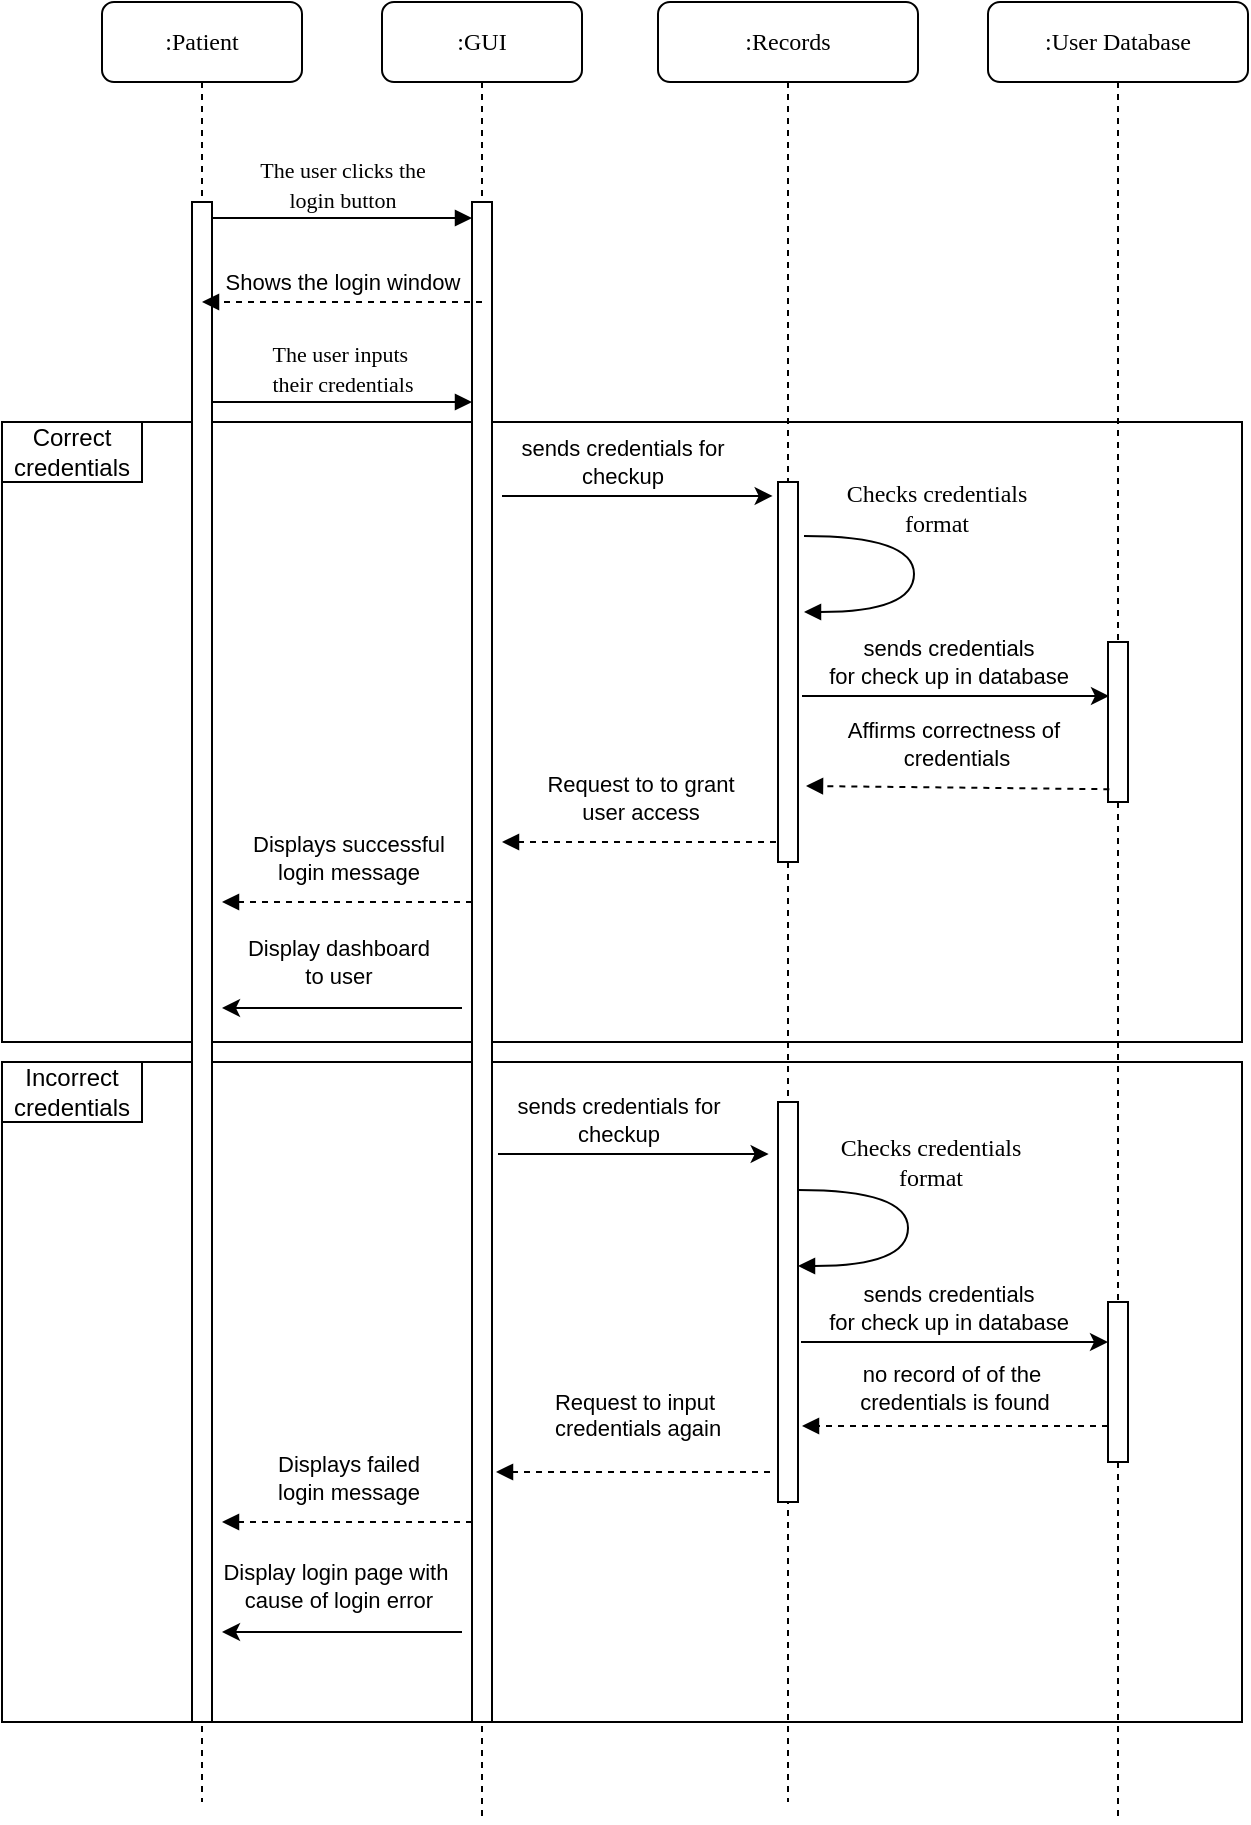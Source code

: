 <mxfile version="24.7.17">
  <diagram name="Page-1" id="13e1069c-82ec-6db2-03f1-153e76fe0fe0">
    <mxGraphModel dx="1213" dy="663" grid="1" gridSize="10" guides="1" tooltips="1" connect="1" arrows="1" fold="1" page="1" pageScale="1" pageWidth="1100" pageHeight="850" background="none" math="0" shadow="0">
      <root>
        <mxCell id="0" />
        <mxCell id="1" parent="0" />
        <mxCell id="_YgqkLYI4GzV4CjIsU5T-50" value="" style="rounded=0;whiteSpace=wrap;html=1;" parent="1" vertex="1">
          <mxGeometry x="50" y="610" width="620" height="330" as="geometry" />
        </mxCell>
        <mxCell id="_YgqkLYI4GzV4CjIsU5T-29" value="" style="rounded=0;whiteSpace=wrap;html=1;" parent="1" vertex="1">
          <mxGeometry x="50" y="290" width="620" height="310" as="geometry" />
        </mxCell>
        <mxCell id="7baba1c4bc27f4b0-2" value=":GUI" style="shape=umlLifeline;perimeter=lifelinePerimeter;whiteSpace=wrap;html=1;container=1;collapsible=0;recursiveResize=0;outlineConnect=0;rounded=1;shadow=0;comic=0;labelBackgroundColor=none;strokeWidth=1;fontFamily=Verdana;fontSize=12;align=center;" parent="1" vertex="1">
          <mxGeometry x="240" y="80" width="100" height="910" as="geometry" />
        </mxCell>
        <mxCell id="7baba1c4bc27f4b0-10" value="" style="html=1;points=[];perimeter=orthogonalPerimeter;rounded=0;shadow=0;comic=0;labelBackgroundColor=none;strokeWidth=1;fontFamily=Verdana;fontSize=12;align=center;" parent="7baba1c4bc27f4b0-2" vertex="1">
          <mxGeometry x="45" y="100" width="10" height="760" as="geometry" />
        </mxCell>
        <mxCell id="_YgqkLYI4GzV4CjIsU5T-8" value="&lt;font style=&quot;font-size: 11px;&quot;&gt;The user inputs&amp;nbsp;&lt;br&gt;their credentials&lt;/font&gt;" style="html=1;verticalAlign=bottom;endArrow=block;entryX=0;entryY=0;labelBackgroundColor=none;fontFamily=Verdana;fontSize=12;edgeStyle=elbowEdgeStyle;elbow=vertical;" parent="7baba1c4bc27f4b0-2" edge="1">
          <mxGeometry relative="1" as="geometry">
            <mxPoint x="-85" y="200" as="sourcePoint" />
            <mxPoint x="45" y="200" as="targetPoint" />
          </mxGeometry>
        </mxCell>
        <mxCell id="_YgqkLYI4GzV4CjIsU5T-19" value="" style="html=1;verticalAlign=bottom;labelBackgroundColor=none;endArrow=block;endFill=1;dashed=1;rounded=0;exitX=0.067;exitY=0.92;exitDx=0;exitDy=0;exitPerimeter=0;" parent="7baba1c4bc27f4b0-2" edge="1">
          <mxGeometry width="160" relative="1" as="geometry">
            <mxPoint x="197" y="420" as="sourcePoint" />
            <mxPoint x="60" y="420" as="targetPoint" />
          </mxGeometry>
        </mxCell>
        <mxCell id="_YgqkLYI4GzV4CjIsU5T-20" value="Request to to grant&lt;br&gt;user access" style="edgeLabel;html=1;align=center;verticalAlign=middle;resizable=0;points=[];" parent="_YgqkLYI4GzV4CjIsU5T-19" vertex="1" connectable="0">
          <mxGeometry x="0.101" y="-1" relative="1" as="geometry">
            <mxPoint x="7" y="-21" as="offset" />
          </mxGeometry>
        </mxCell>
        <mxCell id="_YgqkLYI4GzV4CjIsU5T-46" value="" style="html=1;verticalAlign=bottom;labelBackgroundColor=none;endArrow=block;endFill=1;dashed=1;rounded=0;exitX=0.067;exitY=0.92;exitDx=0;exitDy=0;exitPerimeter=0;" parent="7baba1c4bc27f4b0-2" edge="1">
          <mxGeometry width="160" relative="1" as="geometry">
            <mxPoint x="45" y="760" as="sourcePoint" />
            <mxPoint x="-80" y="760" as="targetPoint" />
          </mxGeometry>
        </mxCell>
        <mxCell id="_YgqkLYI4GzV4CjIsU5T-47" value="Displays failed&lt;br&gt;login message" style="edgeLabel;html=1;align=center;verticalAlign=middle;resizable=0;points=[];" parent="_YgqkLYI4GzV4CjIsU5T-46" vertex="1" connectable="0">
          <mxGeometry x="0.101" y="-1" relative="1" as="geometry">
            <mxPoint x="7" y="-21" as="offset" />
          </mxGeometry>
        </mxCell>
        <mxCell id="_YgqkLYI4GzV4CjIsU5T-48" value="" style="endArrow=classic;html=1;rounded=0;" parent="7baba1c4bc27f4b0-2" edge="1">
          <mxGeometry width="50" height="50" relative="1" as="geometry">
            <mxPoint x="40" y="815" as="sourcePoint" />
            <mxPoint x="-80" y="815" as="targetPoint" />
          </mxGeometry>
        </mxCell>
        <mxCell id="_YgqkLYI4GzV4CjIsU5T-49" value="Display login page with&amp;nbsp;&lt;br&gt;cause of login error" style="edgeLabel;html=1;align=center;verticalAlign=middle;resizable=0;points=[];" parent="_YgqkLYI4GzV4CjIsU5T-48" vertex="1" connectable="0">
          <mxGeometry x="0.034" y="5" relative="1" as="geometry">
            <mxPoint y="-28" as="offset" />
          </mxGeometry>
        </mxCell>
        <mxCell id="7baba1c4bc27f4b0-8" value=":Patient" style="shape=umlLifeline;perimeter=lifelinePerimeter;whiteSpace=wrap;html=1;container=1;collapsible=0;recursiveResize=0;outlineConnect=0;rounded=1;shadow=0;comic=0;labelBackgroundColor=none;strokeWidth=1;fontFamily=Verdana;fontSize=12;align=center;" parent="1" vertex="1">
          <mxGeometry x="100" y="80" width="100" height="900" as="geometry" />
        </mxCell>
        <mxCell id="7baba1c4bc27f4b0-9" value="" style="html=1;points=[];perimeter=orthogonalPerimeter;rounded=0;shadow=0;comic=0;labelBackgroundColor=none;strokeWidth=1;fontFamily=Verdana;fontSize=12;align=center;" parent="7baba1c4bc27f4b0-8" vertex="1">
          <mxGeometry x="45" y="100" width="10" height="760" as="geometry" />
        </mxCell>
        <mxCell id="_YgqkLYI4GzV4CjIsU5T-21" value="" style="html=1;verticalAlign=bottom;labelBackgroundColor=none;endArrow=block;endFill=1;dashed=1;rounded=0;exitX=0.067;exitY=0.92;exitDx=0;exitDy=0;exitPerimeter=0;" parent="7baba1c4bc27f4b0-8" edge="1">
          <mxGeometry width="160" relative="1" as="geometry">
            <mxPoint x="185" y="450" as="sourcePoint" />
            <mxPoint x="60" y="450" as="targetPoint" />
          </mxGeometry>
        </mxCell>
        <mxCell id="_YgqkLYI4GzV4CjIsU5T-22" value="Displays successful&lt;br&gt;login message" style="edgeLabel;html=1;align=center;verticalAlign=middle;resizable=0;points=[];" parent="_YgqkLYI4GzV4CjIsU5T-21" vertex="1" connectable="0">
          <mxGeometry x="0.101" y="-1" relative="1" as="geometry">
            <mxPoint x="7" y="-21" as="offset" />
          </mxGeometry>
        </mxCell>
        <mxCell id="7baba1c4bc27f4b0-11" value="&lt;font style=&quot;font-size: 11px;&quot;&gt;The user clicks the&lt;br&gt;login button&lt;/font&gt;" style="html=1;verticalAlign=bottom;endArrow=block;entryX=0;entryY=0;labelBackgroundColor=none;fontFamily=Verdana;fontSize=12;edgeStyle=elbowEdgeStyle;elbow=vertical;" parent="1" edge="1">
          <mxGeometry relative="1" as="geometry">
            <mxPoint x="155" y="188" as="sourcePoint" />
            <mxPoint x="285" y="188.0" as="targetPoint" />
          </mxGeometry>
        </mxCell>
        <mxCell id="_YgqkLYI4GzV4CjIsU5T-3" value=":User Database" style="shape=umlLifeline;perimeter=lifelinePerimeter;whiteSpace=wrap;html=1;container=1;collapsible=0;recursiveResize=0;outlineConnect=0;rounded=1;shadow=0;comic=0;labelBackgroundColor=none;strokeWidth=1;fontFamily=Verdana;fontSize=12;align=center;" parent="1" vertex="1">
          <mxGeometry x="543" y="80" width="130" height="910" as="geometry" />
        </mxCell>
        <mxCell id="_YgqkLYI4GzV4CjIsU5T-10" value="" style="html=1;points=[];perimeter=orthogonalPerimeter;rounded=0;shadow=0;comic=0;labelBackgroundColor=none;strokeWidth=1;fontFamily=Verdana;fontSize=12;align=center;" parent="_YgqkLYI4GzV4CjIsU5T-3" vertex="1">
          <mxGeometry x="60" y="320" width="10" height="80" as="geometry" />
        </mxCell>
        <mxCell id="_YgqkLYI4GzV4CjIsU5T-39" value="" style="endArrow=classic;html=1;rounded=0;" parent="_YgqkLYI4GzV4CjIsU5T-3" edge="1">
          <mxGeometry width="50" height="50" relative="1" as="geometry">
            <mxPoint x="-93.5" y="670" as="sourcePoint" />
            <mxPoint x="60" y="670.01" as="targetPoint" />
          </mxGeometry>
        </mxCell>
        <mxCell id="_YgqkLYI4GzV4CjIsU5T-40" value="sends credentials&lt;br&gt;for check up in database" style="edgeLabel;html=1;align=center;verticalAlign=middle;resizable=0;points=[];" parent="_YgqkLYI4GzV4CjIsU5T-39" vertex="1" connectable="0">
          <mxGeometry x="0.004" y="-2" relative="1" as="geometry">
            <mxPoint x="-4" y="-19" as="offset" />
          </mxGeometry>
        </mxCell>
        <mxCell id="_YgqkLYI4GzV4CjIsU5T-41" value="" style="html=1;points=[];perimeter=orthogonalPerimeter;rounded=0;shadow=0;comic=0;labelBackgroundColor=none;strokeWidth=1;fontFamily=Verdana;fontSize=12;align=center;" parent="_YgqkLYI4GzV4CjIsU5T-3" vertex="1">
          <mxGeometry x="60" y="650" width="10" height="80" as="geometry" />
        </mxCell>
        <mxCell id="_YgqkLYI4GzV4CjIsU5T-42" value="" style="html=1;verticalAlign=bottom;labelBackgroundColor=none;endArrow=block;endFill=1;dashed=1;rounded=0;exitX=0.067;exitY=0.92;exitDx=0;exitDy=0;exitPerimeter=0;" parent="_YgqkLYI4GzV4CjIsU5T-3" edge="1">
          <mxGeometry width="160" relative="1" as="geometry">
            <mxPoint x="60" y="712" as="sourcePoint" />
            <mxPoint x="-93" y="712" as="targetPoint" />
          </mxGeometry>
        </mxCell>
        <mxCell id="_YgqkLYI4GzV4CjIsU5T-43" value="no record of of the&amp;nbsp;&lt;br&gt;credentials is found" style="edgeLabel;html=1;align=center;verticalAlign=middle;resizable=0;points=[];" parent="_YgqkLYI4GzV4CjIsU5T-42" vertex="1" connectable="0">
          <mxGeometry x="0.101" y="-1" relative="1" as="geometry">
            <mxPoint x="7" y="-18" as="offset" />
          </mxGeometry>
        </mxCell>
        <mxCell id="_YgqkLYI4GzV4CjIsU5T-4" value="Checks credentials&lt;br&gt;format" style="html=1;verticalAlign=bottom;endArrow=block;labelBackgroundColor=none;fontFamily=Verdana;fontSize=12;elbow=vertical;edgeStyle=orthogonalEdgeStyle;curved=1;exitX=1.038;exitY=0.345;exitPerimeter=0;" parent="1" edge="1">
          <mxGeometry x="-0.216" y="11" relative="1" as="geometry">
            <mxPoint x="451" y="347" as="sourcePoint" />
            <mxPoint x="451" y="385" as="targetPoint" />
            <Array as="points">
              <mxPoint x="506" y="347" />
              <mxPoint x="506" y="385" />
            </Array>
            <mxPoint as="offset" />
          </mxGeometry>
        </mxCell>
        <mxCell id="_YgqkLYI4GzV4CjIsU5T-6" value="" style="html=1;verticalAlign=bottom;labelBackgroundColor=none;endArrow=block;endFill=1;dashed=1;rounded=0;" parent="1" target="7baba1c4bc27f4b0-8" edge="1">
          <mxGeometry width="160" relative="1" as="geometry">
            <mxPoint x="290" y="230" as="sourcePoint" />
            <mxPoint x="470" y="230" as="targetPoint" />
          </mxGeometry>
        </mxCell>
        <mxCell id="_YgqkLYI4GzV4CjIsU5T-7" value="Shows the login window" style="edgeLabel;html=1;align=center;verticalAlign=middle;resizable=0;points=[];" parent="_YgqkLYI4GzV4CjIsU5T-6" vertex="1" connectable="0">
          <mxGeometry x="0.101" y="-1" relative="1" as="geometry">
            <mxPoint x="7" y="-9" as="offset" />
          </mxGeometry>
        </mxCell>
        <mxCell id="_YgqkLYI4GzV4CjIsU5T-11" value="" style="endArrow=classic;html=1;rounded=0;entryX=-0.267;entryY=0.042;entryDx=0;entryDy=0;entryPerimeter=0;" parent="1" edge="1">
          <mxGeometry width="50" height="50" relative="1" as="geometry">
            <mxPoint x="300" y="327" as="sourcePoint" />
            <mxPoint x="435.33" y="326.98" as="targetPoint" />
          </mxGeometry>
        </mxCell>
        <mxCell id="_YgqkLYI4GzV4CjIsU5T-12" value="sends credentials for&lt;br&gt;checkup" style="edgeLabel;html=1;align=center;verticalAlign=middle;resizable=0;points=[];" parent="_YgqkLYI4GzV4CjIsU5T-11" vertex="1" connectable="0">
          <mxGeometry x="0.095" y="1" relative="1" as="geometry">
            <mxPoint x="-14" y="-16" as="offset" />
          </mxGeometry>
        </mxCell>
        <mxCell id="_YgqkLYI4GzV4CjIsU5T-13" value=":Records" style="shape=umlLifeline;perimeter=lifelinePerimeter;whiteSpace=wrap;html=1;container=1;collapsible=0;recursiveResize=0;outlineConnect=0;rounded=1;shadow=0;comic=0;labelBackgroundColor=none;strokeWidth=1;fontFamily=Verdana;fontSize=12;align=center;" parent="1" vertex="1">
          <mxGeometry x="378" y="80" width="130" height="900" as="geometry" />
        </mxCell>
        <mxCell id="_YgqkLYI4GzV4CjIsU5T-14" value="" style="html=1;points=[];perimeter=orthogonalPerimeter;rounded=0;shadow=0;comic=0;labelBackgroundColor=none;strokeWidth=1;fontFamily=Verdana;fontSize=12;align=center;" parent="_YgqkLYI4GzV4CjIsU5T-13" vertex="1">
          <mxGeometry x="60" y="240" width="10" height="190" as="geometry" />
        </mxCell>
        <mxCell id="_YgqkLYI4GzV4CjIsU5T-17" value="" style="html=1;verticalAlign=bottom;labelBackgroundColor=none;endArrow=block;endFill=1;dashed=1;rounded=0;exitX=0.067;exitY=0.92;exitDx=0;exitDy=0;exitPerimeter=0;" parent="_YgqkLYI4GzV4CjIsU5T-13" source="_YgqkLYI4GzV4CjIsU5T-10" edge="1">
          <mxGeometry width="160" relative="1" as="geometry">
            <mxPoint x="214" y="390" as="sourcePoint" />
            <mxPoint x="74" y="392" as="targetPoint" />
          </mxGeometry>
        </mxCell>
        <mxCell id="_YgqkLYI4GzV4CjIsU5T-18" value="Affirms correctness of&amp;nbsp;&lt;br&gt;credentials" style="edgeLabel;html=1;align=center;verticalAlign=middle;resizable=0;points=[];" parent="_YgqkLYI4GzV4CjIsU5T-17" vertex="1" connectable="0">
          <mxGeometry x="0.101" y="-1" relative="1" as="geometry">
            <mxPoint x="7" y="-21" as="offset" />
          </mxGeometry>
        </mxCell>
        <mxCell id="_YgqkLYI4GzV4CjIsU5T-32" value="" style="html=1;points=[];perimeter=orthogonalPerimeter;rounded=0;shadow=0;comic=0;labelBackgroundColor=none;strokeWidth=1;fontFamily=Verdana;fontSize=12;align=center;" parent="_YgqkLYI4GzV4CjIsU5T-13" vertex="1">
          <mxGeometry x="60" y="550" width="10" height="200" as="geometry" />
        </mxCell>
        <mxCell id="_YgqkLYI4GzV4CjIsU5T-36" value="" style="endArrow=classic;html=1;rounded=0;entryX=-0.267;entryY=0.042;entryDx=0;entryDy=0;entryPerimeter=0;" parent="_YgqkLYI4GzV4CjIsU5T-13" edge="1">
          <mxGeometry width="50" height="50" relative="1" as="geometry">
            <mxPoint x="-80" y="576.02" as="sourcePoint" />
            <mxPoint x="55.33" y="576" as="targetPoint" />
          </mxGeometry>
        </mxCell>
        <mxCell id="_YgqkLYI4GzV4CjIsU5T-37" value="sends credentials for&lt;br&gt;checkup" style="edgeLabel;html=1;align=center;verticalAlign=middle;resizable=0;points=[];" parent="_YgqkLYI4GzV4CjIsU5T-36" vertex="1" connectable="0">
          <mxGeometry x="0.095" y="1" relative="1" as="geometry">
            <mxPoint x="-14" y="-16" as="offset" />
          </mxGeometry>
        </mxCell>
        <mxCell id="_YgqkLYI4GzV4CjIsU5T-38" value="Checks credentials&lt;br&gt;format" style="html=1;verticalAlign=bottom;endArrow=block;labelBackgroundColor=none;fontFamily=Verdana;fontSize=12;elbow=vertical;edgeStyle=orthogonalEdgeStyle;curved=1;exitX=1.038;exitY=0.345;exitPerimeter=0;" parent="_YgqkLYI4GzV4CjIsU5T-13" edge="1">
          <mxGeometry x="-0.216" y="11" relative="1" as="geometry">
            <mxPoint x="70" y="594" as="sourcePoint" />
            <mxPoint x="70" y="632" as="targetPoint" />
            <Array as="points">
              <mxPoint x="125" y="594" />
              <mxPoint x="125" y="632" />
            </Array>
            <mxPoint as="offset" />
          </mxGeometry>
        </mxCell>
        <mxCell id="_YgqkLYI4GzV4CjIsU5T-30" value="Correct&lt;br&gt;credentials" style="rounded=0;whiteSpace=wrap;html=1;" parent="1" vertex="1">
          <mxGeometry x="50" y="290" width="70" height="30" as="geometry" />
        </mxCell>
        <mxCell id="_YgqkLYI4GzV4CjIsU5T-15" value="" style="endArrow=classic;html=1;rounded=0;" parent="1" edge="1">
          <mxGeometry width="50" height="50" relative="1" as="geometry">
            <mxPoint x="450" y="427" as="sourcePoint" />
            <mxPoint x="603.5" y="427.01" as="targetPoint" />
          </mxGeometry>
        </mxCell>
        <mxCell id="_YgqkLYI4GzV4CjIsU5T-16" value="sends credentials&lt;br&gt;for check up in database" style="edgeLabel;html=1;align=center;verticalAlign=middle;resizable=0;points=[];" parent="_YgqkLYI4GzV4CjIsU5T-15" vertex="1" connectable="0">
          <mxGeometry x="0.004" y="-2" relative="1" as="geometry">
            <mxPoint x="-4" y="-19" as="offset" />
          </mxGeometry>
        </mxCell>
        <mxCell id="_YgqkLYI4GzV4CjIsU5T-23" value="" style="endArrow=classic;html=1;rounded=0;" parent="1" edge="1">
          <mxGeometry width="50" height="50" relative="1" as="geometry">
            <mxPoint x="280" y="583" as="sourcePoint" />
            <mxPoint x="160" y="583" as="targetPoint" />
          </mxGeometry>
        </mxCell>
        <mxCell id="_YgqkLYI4GzV4CjIsU5T-24" value="Display dashboard &lt;br&gt;to user" style="edgeLabel;html=1;align=center;verticalAlign=middle;resizable=0;points=[];" parent="_YgqkLYI4GzV4CjIsU5T-23" vertex="1" connectable="0">
          <mxGeometry x="0.034" y="5" relative="1" as="geometry">
            <mxPoint y="-28" as="offset" />
          </mxGeometry>
        </mxCell>
        <mxCell id="_YgqkLYI4GzV4CjIsU5T-44" value="" style="html=1;verticalAlign=bottom;labelBackgroundColor=none;endArrow=block;endFill=1;dashed=1;rounded=0;exitX=0.067;exitY=0.92;exitDx=0;exitDy=0;exitPerimeter=0;" parent="1" edge="1">
          <mxGeometry width="160" relative="1" as="geometry">
            <mxPoint x="434" y="815" as="sourcePoint" />
            <mxPoint x="297" y="815" as="targetPoint" />
          </mxGeometry>
        </mxCell>
        <mxCell id="_YgqkLYI4GzV4CjIsU5T-45" value="Request to input&lt;br&gt;&amp;nbsp;credentials again&lt;br&gt;&lt;div&gt;&lt;br&gt;&lt;/div&gt;" style="edgeLabel;html=1;align=center;verticalAlign=middle;resizable=0;points=[];" parent="_YgqkLYI4GzV4CjIsU5T-44" vertex="1" connectable="0">
          <mxGeometry x="0.101" y="-1" relative="1" as="geometry">
            <mxPoint x="7" y="-21" as="offset" />
          </mxGeometry>
        </mxCell>
        <mxCell id="_YgqkLYI4GzV4CjIsU5T-51" value="Incorrect&lt;br&gt;credentials" style="rounded=0;whiteSpace=wrap;html=1;" parent="1" vertex="1">
          <mxGeometry x="50" y="610" width="70" height="30" as="geometry" />
        </mxCell>
      </root>
    </mxGraphModel>
  </diagram>
</mxfile>
